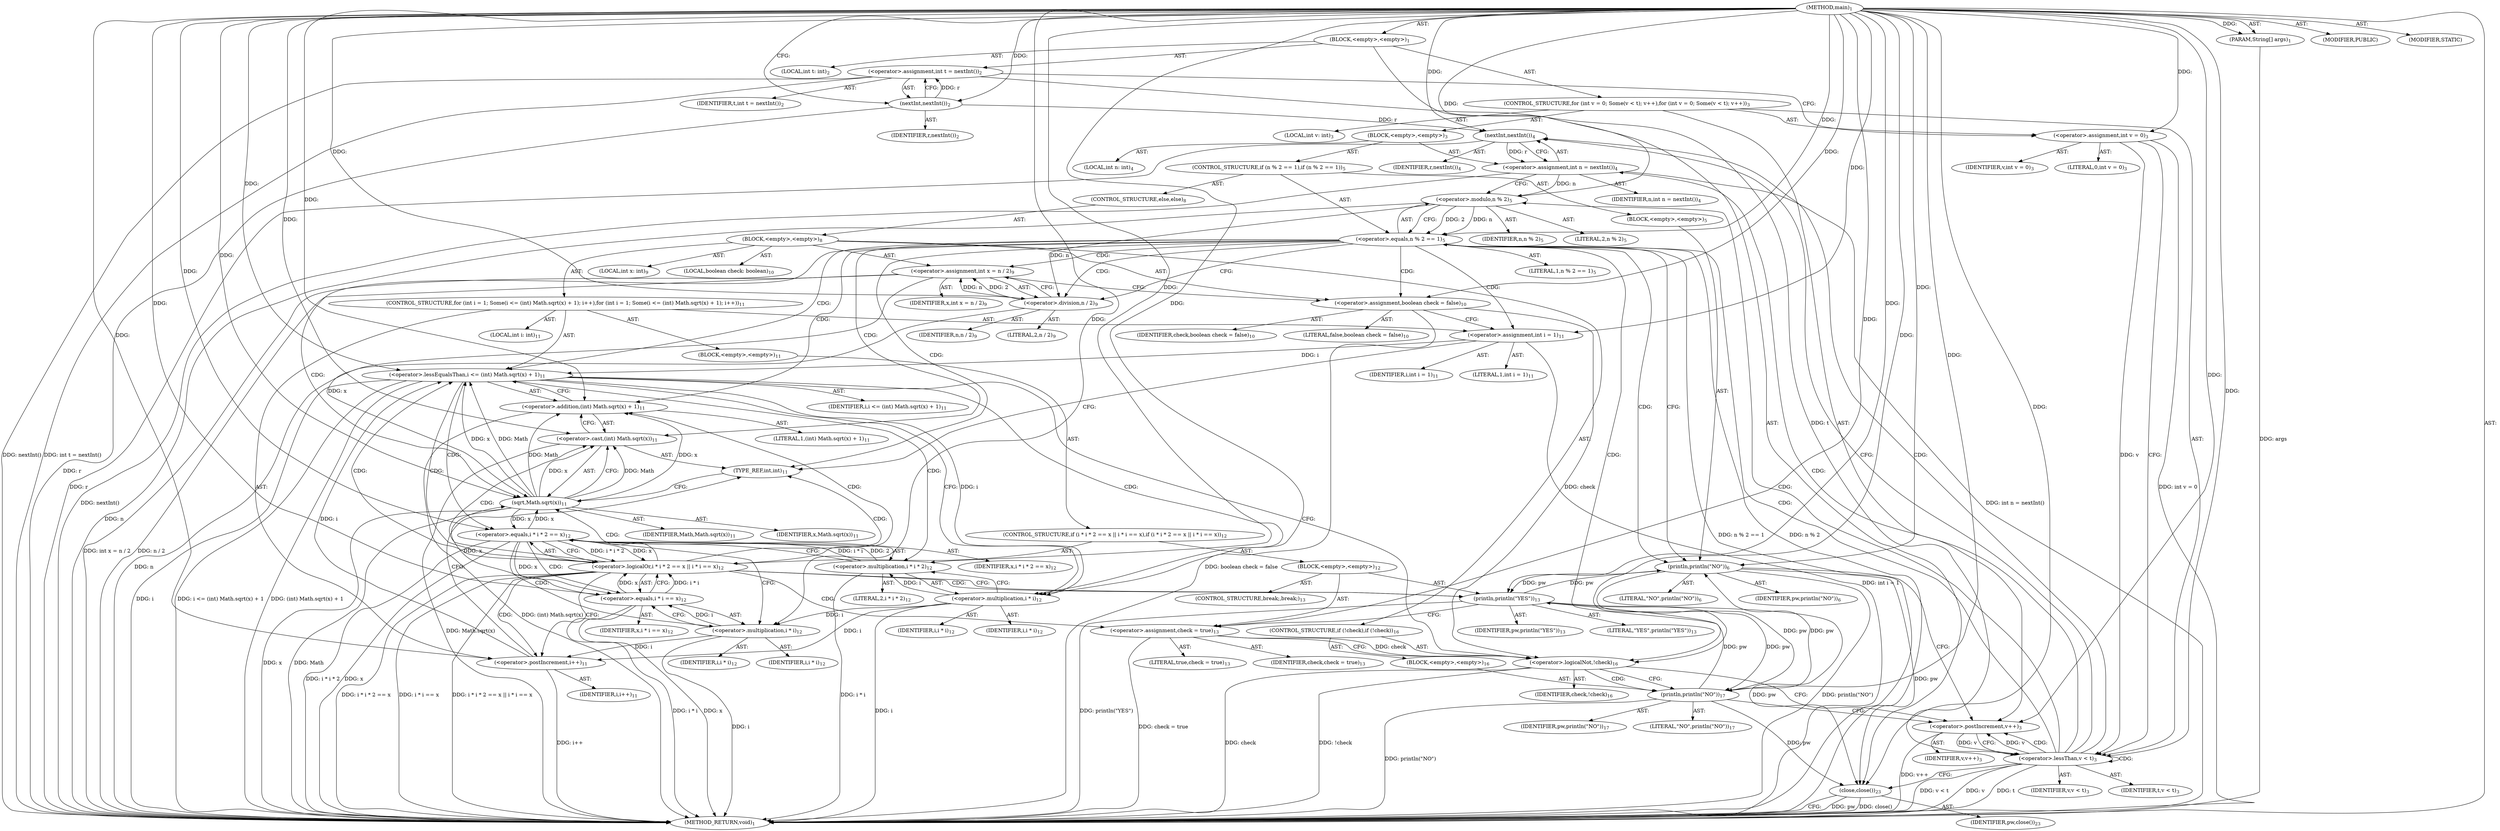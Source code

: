 digraph "main" {  
"17" [label = <(METHOD,main)<SUB>1</SUB>> ]
"18" [label = <(PARAM,String[] args)<SUB>1</SUB>> ]
"19" [label = <(BLOCK,&lt;empty&gt;,&lt;empty&gt;)<SUB>1</SUB>> ]
"20" [label = <(LOCAL,int t: int)<SUB>2</SUB>> ]
"21" [label = <(&lt;operator&gt;.assignment,int t = nextInt())<SUB>2</SUB>> ]
"22" [label = <(IDENTIFIER,t,int t = nextInt())<SUB>2</SUB>> ]
"23" [label = <(nextInt,nextInt())<SUB>2</SUB>> ]
"24" [label = <(IDENTIFIER,r,nextInt())<SUB>2</SUB>> ]
"25" [label = <(CONTROL_STRUCTURE,for (int v = 0; Some(v &lt; t); v++),for (int v = 0; Some(v &lt; t); v++))<SUB>3</SUB>> ]
"26" [label = <(LOCAL,int v: int)<SUB>3</SUB>> ]
"27" [label = <(&lt;operator&gt;.assignment,int v = 0)<SUB>3</SUB>> ]
"28" [label = <(IDENTIFIER,v,int v = 0)<SUB>3</SUB>> ]
"29" [label = <(LITERAL,0,int v = 0)<SUB>3</SUB>> ]
"30" [label = <(&lt;operator&gt;.lessThan,v &lt; t)<SUB>3</SUB>> ]
"31" [label = <(IDENTIFIER,v,v &lt; t)<SUB>3</SUB>> ]
"32" [label = <(IDENTIFIER,t,v &lt; t)<SUB>3</SUB>> ]
"33" [label = <(&lt;operator&gt;.postIncrement,v++)<SUB>3</SUB>> ]
"34" [label = <(IDENTIFIER,v,v++)<SUB>3</SUB>> ]
"35" [label = <(BLOCK,&lt;empty&gt;,&lt;empty&gt;)<SUB>3</SUB>> ]
"36" [label = <(LOCAL,int n: int)<SUB>4</SUB>> ]
"37" [label = <(&lt;operator&gt;.assignment,int n = nextInt())<SUB>4</SUB>> ]
"38" [label = <(IDENTIFIER,n,int n = nextInt())<SUB>4</SUB>> ]
"39" [label = <(nextInt,nextInt())<SUB>4</SUB>> ]
"40" [label = <(IDENTIFIER,r,nextInt())<SUB>4</SUB>> ]
"41" [label = <(CONTROL_STRUCTURE,if (n % 2 == 1),if (n % 2 == 1))<SUB>5</SUB>> ]
"42" [label = <(&lt;operator&gt;.equals,n % 2 == 1)<SUB>5</SUB>> ]
"43" [label = <(&lt;operator&gt;.modulo,n % 2)<SUB>5</SUB>> ]
"44" [label = <(IDENTIFIER,n,n % 2)<SUB>5</SUB>> ]
"45" [label = <(LITERAL,2,n % 2)<SUB>5</SUB>> ]
"46" [label = <(LITERAL,1,n % 2 == 1)<SUB>5</SUB>> ]
"47" [label = <(BLOCK,&lt;empty&gt;,&lt;empty&gt;)<SUB>5</SUB>> ]
"48" [label = <(println,println(&quot;NO&quot;))<SUB>6</SUB>> ]
"49" [label = <(IDENTIFIER,pw,println(&quot;NO&quot;))<SUB>6</SUB>> ]
"50" [label = <(LITERAL,&quot;NO&quot;,println(&quot;NO&quot;))<SUB>6</SUB>> ]
"51" [label = <(CONTROL_STRUCTURE,else,else)<SUB>8</SUB>> ]
"52" [label = <(BLOCK,&lt;empty&gt;,&lt;empty&gt;)<SUB>8</SUB>> ]
"53" [label = <(LOCAL,int x: int)<SUB>9</SUB>> ]
"54" [label = <(&lt;operator&gt;.assignment,int x = n / 2)<SUB>9</SUB>> ]
"55" [label = <(IDENTIFIER,x,int x = n / 2)<SUB>9</SUB>> ]
"56" [label = <(&lt;operator&gt;.division,n / 2)<SUB>9</SUB>> ]
"57" [label = <(IDENTIFIER,n,n / 2)<SUB>9</SUB>> ]
"58" [label = <(LITERAL,2,n / 2)<SUB>9</SUB>> ]
"59" [label = <(LOCAL,boolean check: boolean)<SUB>10</SUB>> ]
"60" [label = <(&lt;operator&gt;.assignment,boolean check = false)<SUB>10</SUB>> ]
"61" [label = <(IDENTIFIER,check,boolean check = false)<SUB>10</SUB>> ]
"62" [label = <(LITERAL,false,boolean check = false)<SUB>10</SUB>> ]
"63" [label = <(CONTROL_STRUCTURE,for (int i = 1; Some(i &lt;= (int) Math.sqrt(x) + 1); i++),for (int i = 1; Some(i &lt;= (int) Math.sqrt(x) + 1); i++))<SUB>11</SUB>> ]
"64" [label = <(LOCAL,int i: int)<SUB>11</SUB>> ]
"65" [label = <(&lt;operator&gt;.assignment,int i = 1)<SUB>11</SUB>> ]
"66" [label = <(IDENTIFIER,i,int i = 1)<SUB>11</SUB>> ]
"67" [label = <(LITERAL,1,int i = 1)<SUB>11</SUB>> ]
"68" [label = <(&lt;operator&gt;.lessEqualsThan,i &lt;= (int) Math.sqrt(x) + 1)<SUB>11</SUB>> ]
"69" [label = <(IDENTIFIER,i,i &lt;= (int) Math.sqrt(x) + 1)<SUB>11</SUB>> ]
"70" [label = <(&lt;operator&gt;.addition,(int) Math.sqrt(x) + 1)<SUB>11</SUB>> ]
"71" [label = <(&lt;operator&gt;.cast,(int) Math.sqrt(x))<SUB>11</SUB>> ]
"72" [label = <(TYPE_REF,int,int)<SUB>11</SUB>> ]
"73" [label = <(sqrt,Math.sqrt(x))<SUB>11</SUB>> ]
"74" [label = <(IDENTIFIER,Math,Math.sqrt(x))<SUB>11</SUB>> ]
"75" [label = <(IDENTIFIER,x,Math.sqrt(x))<SUB>11</SUB>> ]
"76" [label = <(LITERAL,1,(int) Math.sqrt(x) + 1)<SUB>11</SUB>> ]
"77" [label = <(&lt;operator&gt;.postIncrement,i++)<SUB>11</SUB>> ]
"78" [label = <(IDENTIFIER,i,i++)<SUB>11</SUB>> ]
"79" [label = <(BLOCK,&lt;empty&gt;,&lt;empty&gt;)<SUB>11</SUB>> ]
"80" [label = <(CONTROL_STRUCTURE,if (i * i * 2 == x || i * i == x),if (i * i * 2 == x || i * i == x))<SUB>12</SUB>> ]
"81" [label = <(&lt;operator&gt;.logicalOr,i * i * 2 == x || i * i == x)<SUB>12</SUB>> ]
"82" [label = <(&lt;operator&gt;.equals,i * i * 2 == x)<SUB>12</SUB>> ]
"83" [label = <(&lt;operator&gt;.multiplication,i * i * 2)<SUB>12</SUB>> ]
"84" [label = <(&lt;operator&gt;.multiplication,i * i)<SUB>12</SUB>> ]
"85" [label = <(IDENTIFIER,i,i * i)<SUB>12</SUB>> ]
"86" [label = <(IDENTIFIER,i,i * i)<SUB>12</SUB>> ]
"87" [label = <(LITERAL,2,i * i * 2)<SUB>12</SUB>> ]
"88" [label = <(IDENTIFIER,x,i * i * 2 == x)<SUB>12</SUB>> ]
"89" [label = <(&lt;operator&gt;.equals,i * i == x)<SUB>12</SUB>> ]
"90" [label = <(&lt;operator&gt;.multiplication,i * i)<SUB>12</SUB>> ]
"91" [label = <(IDENTIFIER,i,i * i)<SUB>12</SUB>> ]
"92" [label = <(IDENTIFIER,i,i * i)<SUB>12</SUB>> ]
"93" [label = <(IDENTIFIER,x,i * i == x)<SUB>12</SUB>> ]
"94" [label = <(BLOCK,&lt;empty&gt;,&lt;empty&gt;)<SUB>12</SUB>> ]
"95" [label = <(println,println(&quot;YES&quot;))<SUB>13</SUB>> ]
"96" [label = <(IDENTIFIER,pw,println(&quot;YES&quot;))<SUB>13</SUB>> ]
"97" [label = <(LITERAL,&quot;YES&quot;,println(&quot;YES&quot;))<SUB>13</SUB>> ]
"98" [label = <(&lt;operator&gt;.assignment,check = true)<SUB>13</SUB>> ]
"99" [label = <(IDENTIFIER,check,check = true)<SUB>13</SUB>> ]
"100" [label = <(LITERAL,true,check = true)<SUB>13</SUB>> ]
"101" [label = <(CONTROL_STRUCTURE,break;,break;)<SUB>13</SUB>> ]
"102" [label = <(CONTROL_STRUCTURE,if (!check),if (!check))<SUB>16</SUB>> ]
"103" [label = <(&lt;operator&gt;.logicalNot,!check)<SUB>16</SUB>> ]
"104" [label = <(IDENTIFIER,check,!check)<SUB>16</SUB>> ]
"105" [label = <(BLOCK,&lt;empty&gt;,&lt;empty&gt;)<SUB>16</SUB>> ]
"106" [label = <(println,println(&quot;NO&quot;))<SUB>17</SUB>> ]
"107" [label = <(IDENTIFIER,pw,println(&quot;NO&quot;))<SUB>17</SUB>> ]
"108" [label = <(LITERAL,&quot;NO&quot;,println(&quot;NO&quot;))<SUB>17</SUB>> ]
"109" [label = <(close,close())<SUB>23</SUB>> ]
"110" [label = <(IDENTIFIER,pw,close())<SUB>23</SUB>> ]
"111" [label = <(MODIFIER,PUBLIC)> ]
"112" [label = <(MODIFIER,STATIC)> ]
"113" [label = <(METHOD_RETURN,void)<SUB>1</SUB>> ]
  "17" -> "18"  [ label = "AST: "] 
  "17" -> "19"  [ label = "AST: "] 
  "17" -> "111"  [ label = "AST: "] 
  "17" -> "112"  [ label = "AST: "] 
  "17" -> "113"  [ label = "AST: "] 
  "19" -> "20"  [ label = "AST: "] 
  "19" -> "21"  [ label = "AST: "] 
  "19" -> "25"  [ label = "AST: "] 
  "19" -> "109"  [ label = "AST: "] 
  "21" -> "22"  [ label = "AST: "] 
  "21" -> "23"  [ label = "AST: "] 
  "23" -> "24"  [ label = "AST: "] 
  "25" -> "26"  [ label = "AST: "] 
  "25" -> "27"  [ label = "AST: "] 
  "25" -> "30"  [ label = "AST: "] 
  "25" -> "33"  [ label = "AST: "] 
  "25" -> "35"  [ label = "AST: "] 
  "27" -> "28"  [ label = "AST: "] 
  "27" -> "29"  [ label = "AST: "] 
  "30" -> "31"  [ label = "AST: "] 
  "30" -> "32"  [ label = "AST: "] 
  "33" -> "34"  [ label = "AST: "] 
  "35" -> "36"  [ label = "AST: "] 
  "35" -> "37"  [ label = "AST: "] 
  "35" -> "41"  [ label = "AST: "] 
  "37" -> "38"  [ label = "AST: "] 
  "37" -> "39"  [ label = "AST: "] 
  "39" -> "40"  [ label = "AST: "] 
  "41" -> "42"  [ label = "AST: "] 
  "41" -> "47"  [ label = "AST: "] 
  "41" -> "51"  [ label = "AST: "] 
  "42" -> "43"  [ label = "AST: "] 
  "42" -> "46"  [ label = "AST: "] 
  "43" -> "44"  [ label = "AST: "] 
  "43" -> "45"  [ label = "AST: "] 
  "47" -> "48"  [ label = "AST: "] 
  "48" -> "49"  [ label = "AST: "] 
  "48" -> "50"  [ label = "AST: "] 
  "51" -> "52"  [ label = "AST: "] 
  "52" -> "53"  [ label = "AST: "] 
  "52" -> "54"  [ label = "AST: "] 
  "52" -> "59"  [ label = "AST: "] 
  "52" -> "60"  [ label = "AST: "] 
  "52" -> "63"  [ label = "AST: "] 
  "52" -> "102"  [ label = "AST: "] 
  "54" -> "55"  [ label = "AST: "] 
  "54" -> "56"  [ label = "AST: "] 
  "56" -> "57"  [ label = "AST: "] 
  "56" -> "58"  [ label = "AST: "] 
  "60" -> "61"  [ label = "AST: "] 
  "60" -> "62"  [ label = "AST: "] 
  "63" -> "64"  [ label = "AST: "] 
  "63" -> "65"  [ label = "AST: "] 
  "63" -> "68"  [ label = "AST: "] 
  "63" -> "77"  [ label = "AST: "] 
  "63" -> "79"  [ label = "AST: "] 
  "65" -> "66"  [ label = "AST: "] 
  "65" -> "67"  [ label = "AST: "] 
  "68" -> "69"  [ label = "AST: "] 
  "68" -> "70"  [ label = "AST: "] 
  "70" -> "71"  [ label = "AST: "] 
  "70" -> "76"  [ label = "AST: "] 
  "71" -> "72"  [ label = "AST: "] 
  "71" -> "73"  [ label = "AST: "] 
  "73" -> "74"  [ label = "AST: "] 
  "73" -> "75"  [ label = "AST: "] 
  "77" -> "78"  [ label = "AST: "] 
  "79" -> "80"  [ label = "AST: "] 
  "80" -> "81"  [ label = "AST: "] 
  "80" -> "94"  [ label = "AST: "] 
  "81" -> "82"  [ label = "AST: "] 
  "81" -> "89"  [ label = "AST: "] 
  "82" -> "83"  [ label = "AST: "] 
  "82" -> "88"  [ label = "AST: "] 
  "83" -> "84"  [ label = "AST: "] 
  "83" -> "87"  [ label = "AST: "] 
  "84" -> "85"  [ label = "AST: "] 
  "84" -> "86"  [ label = "AST: "] 
  "89" -> "90"  [ label = "AST: "] 
  "89" -> "93"  [ label = "AST: "] 
  "90" -> "91"  [ label = "AST: "] 
  "90" -> "92"  [ label = "AST: "] 
  "94" -> "95"  [ label = "AST: "] 
  "94" -> "98"  [ label = "AST: "] 
  "94" -> "101"  [ label = "AST: "] 
  "95" -> "96"  [ label = "AST: "] 
  "95" -> "97"  [ label = "AST: "] 
  "98" -> "99"  [ label = "AST: "] 
  "98" -> "100"  [ label = "AST: "] 
  "102" -> "103"  [ label = "AST: "] 
  "102" -> "105"  [ label = "AST: "] 
  "103" -> "104"  [ label = "AST: "] 
  "105" -> "106"  [ label = "AST: "] 
  "106" -> "107"  [ label = "AST: "] 
  "106" -> "108"  [ label = "AST: "] 
  "109" -> "110"  [ label = "AST: "] 
  "21" -> "27"  [ label = "CFG: "] 
  "109" -> "113"  [ label = "CFG: "] 
  "23" -> "21"  [ label = "CFG: "] 
  "27" -> "30"  [ label = "CFG: "] 
  "30" -> "39"  [ label = "CFG: "] 
  "30" -> "109"  [ label = "CFG: "] 
  "33" -> "30"  [ label = "CFG: "] 
  "37" -> "43"  [ label = "CFG: "] 
  "39" -> "37"  [ label = "CFG: "] 
  "42" -> "48"  [ label = "CFG: "] 
  "42" -> "56"  [ label = "CFG: "] 
  "43" -> "42"  [ label = "CFG: "] 
  "48" -> "33"  [ label = "CFG: "] 
  "54" -> "60"  [ label = "CFG: "] 
  "60" -> "65"  [ label = "CFG: "] 
  "56" -> "54"  [ label = "CFG: "] 
  "65" -> "72"  [ label = "CFG: "] 
  "68" -> "84"  [ label = "CFG: "] 
  "68" -> "103"  [ label = "CFG: "] 
  "77" -> "72"  [ label = "CFG: "] 
  "103" -> "106"  [ label = "CFG: "] 
  "103" -> "33"  [ label = "CFG: "] 
  "70" -> "68"  [ label = "CFG: "] 
  "106" -> "33"  [ label = "CFG: "] 
  "71" -> "70"  [ label = "CFG: "] 
  "81" -> "95"  [ label = "CFG: "] 
  "81" -> "77"  [ label = "CFG: "] 
  "72" -> "73"  [ label = "CFG: "] 
  "73" -> "71"  [ label = "CFG: "] 
  "82" -> "81"  [ label = "CFG: "] 
  "82" -> "90"  [ label = "CFG: "] 
  "89" -> "81"  [ label = "CFG: "] 
  "95" -> "98"  [ label = "CFG: "] 
  "98" -> "103"  [ label = "CFG: "] 
  "83" -> "82"  [ label = "CFG: "] 
  "90" -> "89"  [ label = "CFG: "] 
  "84" -> "83"  [ label = "CFG: "] 
  "17" -> "23"  [ label = "CFG: "] 
  "18" -> "113"  [ label = "DDG: args"] 
  "23" -> "113"  [ label = "DDG: r"] 
  "21" -> "113"  [ label = "DDG: nextInt()"] 
  "21" -> "113"  [ label = "DDG: int t = nextInt()"] 
  "27" -> "113"  [ label = "DDG: int v = 0"] 
  "30" -> "113"  [ label = "DDG: v"] 
  "30" -> "113"  [ label = "DDG: t"] 
  "30" -> "113"  [ label = "DDG: v &lt; t"] 
  "109" -> "113"  [ label = "DDG: pw"] 
  "109" -> "113"  [ label = "DDG: close()"] 
  "39" -> "113"  [ label = "DDG: r"] 
  "37" -> "113"  [ label = "DDG: nextInt()"] 
  "37" -> "113"  [ label = "DDG: int n = nextInt()"] 
  "43" -> "113"  [ label = "DDG: n"] 
  "42" -> "113"  [ label = "DDG: n % 2"] 
  "42" -> "113"  [ label = "DDG: n % 2 == 1"] 
  "56" -> "113"  [ label = "DDG: n"] 
  "54" -> "113"  [ label = "DDG: n / 2"] 
  "54" -> "113"  [ label = "DDG: int x = n / 2"] 
  "60" -> "113"  [ label = "DDG: boolean check = false"] 
  "65" -> "113"  [ label = "DDG: int i = 1"] 
  "68" -> "113"  [ label = "DDG: i"] 
  "73" -> "113"  [ label = "DDG: x"] 
  "71" -> "113"  [ label = "DDG: Math.sqrt(x)"] 
  "70" -> "113"  [ label = "DDG: (int) Math.sqrt(x)"] 
  "68" -> "113"  [ label = "DDG: (int) Math.sqrt(x) + 1"] 
  "68" -> "113"  [ label = "DDG: i &lt;= (int) Math.sqrt(x) + 1"] 
  "84" -> "113"  [ label = "DDG: i"] 
  "83" -> "113"  [ label = "DDG: i * i"] 
  "82" -> "113"  [ label = "DDG: i * i * 2"] 
  "82" -> "113"  [ label = "DDG: x"] 
  "81" -> "113"  [ label = "DDG: i * i * 2 == x"] 
  "90" -> "113"  [ label = "DDG: i"] 
  "89" -> "113"  [ label = "DDG: i * i"] 
  "89" -> "113"  [ label = "DDG: x"] 
  "81" -> "113"  [ label = "DDG: i * i == x"] 
  "81" -> "113"  [ label = "DDG: i * i * 2 == x || i * i == x"] 
  "77" -> "113"  [ label = "DDG: i++"] 
  "95" -> "113"  [ label = "DDG: println(&quot;YES&quot;)"] 
  "98" -> "113"  [ label = "DDG: check = true"] 
  "103" -> "113"  [ label = "DDG: check"] 
  "103" -> "113"  [ label = "DDG: !check"] 
  "106" -> "113"  [ label = "DDG: println(&quot;NO&quot;)"] 
  "48" -> "113"  [ label = "DDG: println(&quot;NO&quot;)"] 
  "33" -> "113"  [ label = "DDG: v++"] 
  "73" -> "113"  [ label = "DDG: Math"] 
  "17" -> "18"  [ label = "DDG: "] 
  "23" -> "21"  [ label = "DDG: r"] 
  "17" -> "27"  [ label = "DDG: "] 
  "95" -> "109"  [ label = "DDG: pw"] 
  "106" -> "109"  [ label = "DDG: pw"] 
  "48" -> "109"  [ label = "DDG: pw"] 
  "17" -> "109"  [ label = "DDG: "] 
  "17" -> "23"  [ label = "DDG: "] 
  "27" -> "30"  [ label = "DDG: v"] 
  "33" -> "30"  [ label = "DDG: v"] 
  "17" -> "30"  [ label = "DDG: "] 
  "21" -> "30"  [ label = "DDG: t"] 
  "30" -> "33"  [ label = "DDG: v"] 
  "17" -> "33"  [ label = "DDG: "] 
  "39" -> "37"  [ label = "DDG: r"] 
  "23" -> "39"  [ label = "DDG: r"] 
  "17" -> "39"  [ label = "DDG: "] 
  "43" -> "42"  [ label = "DDG: n"] 
  "43" -> "42"  [ label = "DDG: 2"] 
  "17" -> "42"  [ label = "DDG: "] 
  "37" -> "43"  [ label = "DDG: n"] 
  "17" -> "43"  [ label = "DDG: "] 
  "95" -> "48"  [ label = "DDG: pw"] 
  "106" -> "48"  [ label = "DDG: pw"] 
  "17" -> "48"  [ label = "DDG: "] 
  "56" -> "54"  [ label = "DDG: n"] 
  "56" -> "54"  [ label = "DDG: 2"] 
  "17" -> "60"  [ label = "DDG: "] 
  "17" -> "65"  [ label = "DDG: "] 
  "43" -> "56"  [ label = "DDG: n"] 
  "17" -> "56"  [ label = "DDG: "] 
  "65" -> "68"  [ label = "DDG: i"] 
  "77" -> "68"  [ label = "DDG: i"] 
  "17" -> "68"  [ label = "DDG: "] 
  "73" -> "68"  [ label = "DDG: Math"] 
  "73" -> "68"  [ label = "DDG: x"] 
  "84" -> "77"  [ label = "DDG: i"] 
  "90" -> "77"  [ label = "DDG: i"] 
  "17" -> "77"  [ label = "DDG: "] 
  "60" -> "103"  [ label = "DDG: check"] 
  "98" -> "103"  [ label = "DDG: check"] 
  "17" -> "103"  [ label = "DDG: "] 
  "17" -> "70"  [ label = "DDG: "] 
  "73" -> "70"  [ label = "DDG: Math"] 
  "73" -> "70"  [ label = "DDG: x"] 
  "95" -> "106"  [ label = "DDG: pw"] 
  "48" -> "106"  [ label = "DDG: pw"] 
  "17" -> "106"  [ label = "DDG: "] 
  "17" -> "71"  [ label = "DDG: "] 
  "73" -> "71"  [ label = "DDG: Math"] 
  "73" -> "71"  [ label = "DDG: x"] 
  "82" -> "81"  [ label = "DDG: i * i * 2"] 
  "82" -> "81"  [ label = "DDG: x"] 
  "89" -> "81"  [ label = "DDG: i * i"] 
  "89" -> "81"  [ label = "DDG: x"] 
  "17" -> "98"  [ label = "DDG: "] 
  "17" -> "73"  [ label = "DDG: "] 
  "54" -> "73"  [ label = "DDG: x"] 
  "82" -> "73"  [ label = "DDG: x"] 
  "89" -> "73"  [ label = "DDG: x"] 
  "83" -> "82"  [ label = "DDG: i * i"] 
  "83" -> "82"  [ label = "DDG: 2"] 
  "73" -> "82"  [ label = "DDG: x"] 
  "17" -> "82"  [ label = "DDG: "] 
  "90" -> "89"  [ label = "DDG: i"] 
  "82" -> "89"  [ label = "DDG: x"] 
  "17" -> "89"  [ label = "DDG: "] 
  "106" -> "95"  [ label = "DDG: pw"] 
  "48" -> "95"  [ label = "DDG: pw"] 
  "17" -> "95"  [ label = "DDG: "] 
  "84" -> "83"  [ label = "DDG: i"] 
  "17" -> "83"  [ label = "DDG: "] 
  "84" -> "90"  [ label = "DDG: i"] 
  "17" -> "90"  [ label = "DDG: "] 
  "68" -> "84"  [ label = "DDG: i"] 
  "17" -> "84"  [ label = "DDG: "] 
  "30" -> "30"  [ label = "CDG: "] 
  "30" -> "42"  [ label = "CDG: "] 
  "30" -> "37"  [ label = "CDG: "] 
  "30" -> "43"  [ label = "CDG: "] 
  "30" -> "33"  [ label = "CDG: "] 
  "30" -> "39"  [ label = "CDG: "] 
  "42" -> "48"  [ label = "CDG: "] 
  "42" -> "68"  [ label = "CDG: "] 
  "42" -> "60"  [ label = "CDG: "] 
  "42" -> "73"  [ label = "CDG: "] 
  "42" -> "72"  [ label = "CDG: "] 
  "42" -> "103"  [ label = "CDG: "] 
  "42" -> "56"  [ label = "CDG: "] 
  "42" -> "65"  [ label = "CDG: "] 
  "42" -> "54"  [ label = "CDG: "] 
  "42" -> "71"  [ label = "CDG: "] 
  "42" -> "70"  [ label = "CDG: "] 
  "68" -> "81"  [ label = "CDG: "] 
  "68" -> "84"  [ label = "CDG: "] 
  "68" -> "82"  [ label = "CDG: "] 
  "68" -> "83"  [ label = "CDG: "] 
  "103" -> "106"  [ label = "CDG: "] 
  "81" -> "68"  [ label = "CDG: "] 
  "81" -> "73"  [ label = "CDG: "] 
  "81" -> "77"  [ label = "CDG: "] 
  "81" -> "98"  [ label = "CDG: "] 
  "81" -> "72"  [ label = "CDG: "] 
  "81" -> "95"  [ label = "CDG: "] 
  "81" -> "71"  [ label = "CDG: "] 
  "81" -> "70"  [ label = "CDG: "] 
  "82" -> "89"  [ label = "CDG: "] 
  "82" -> "90"  [ label = "CDG: "] 
}
